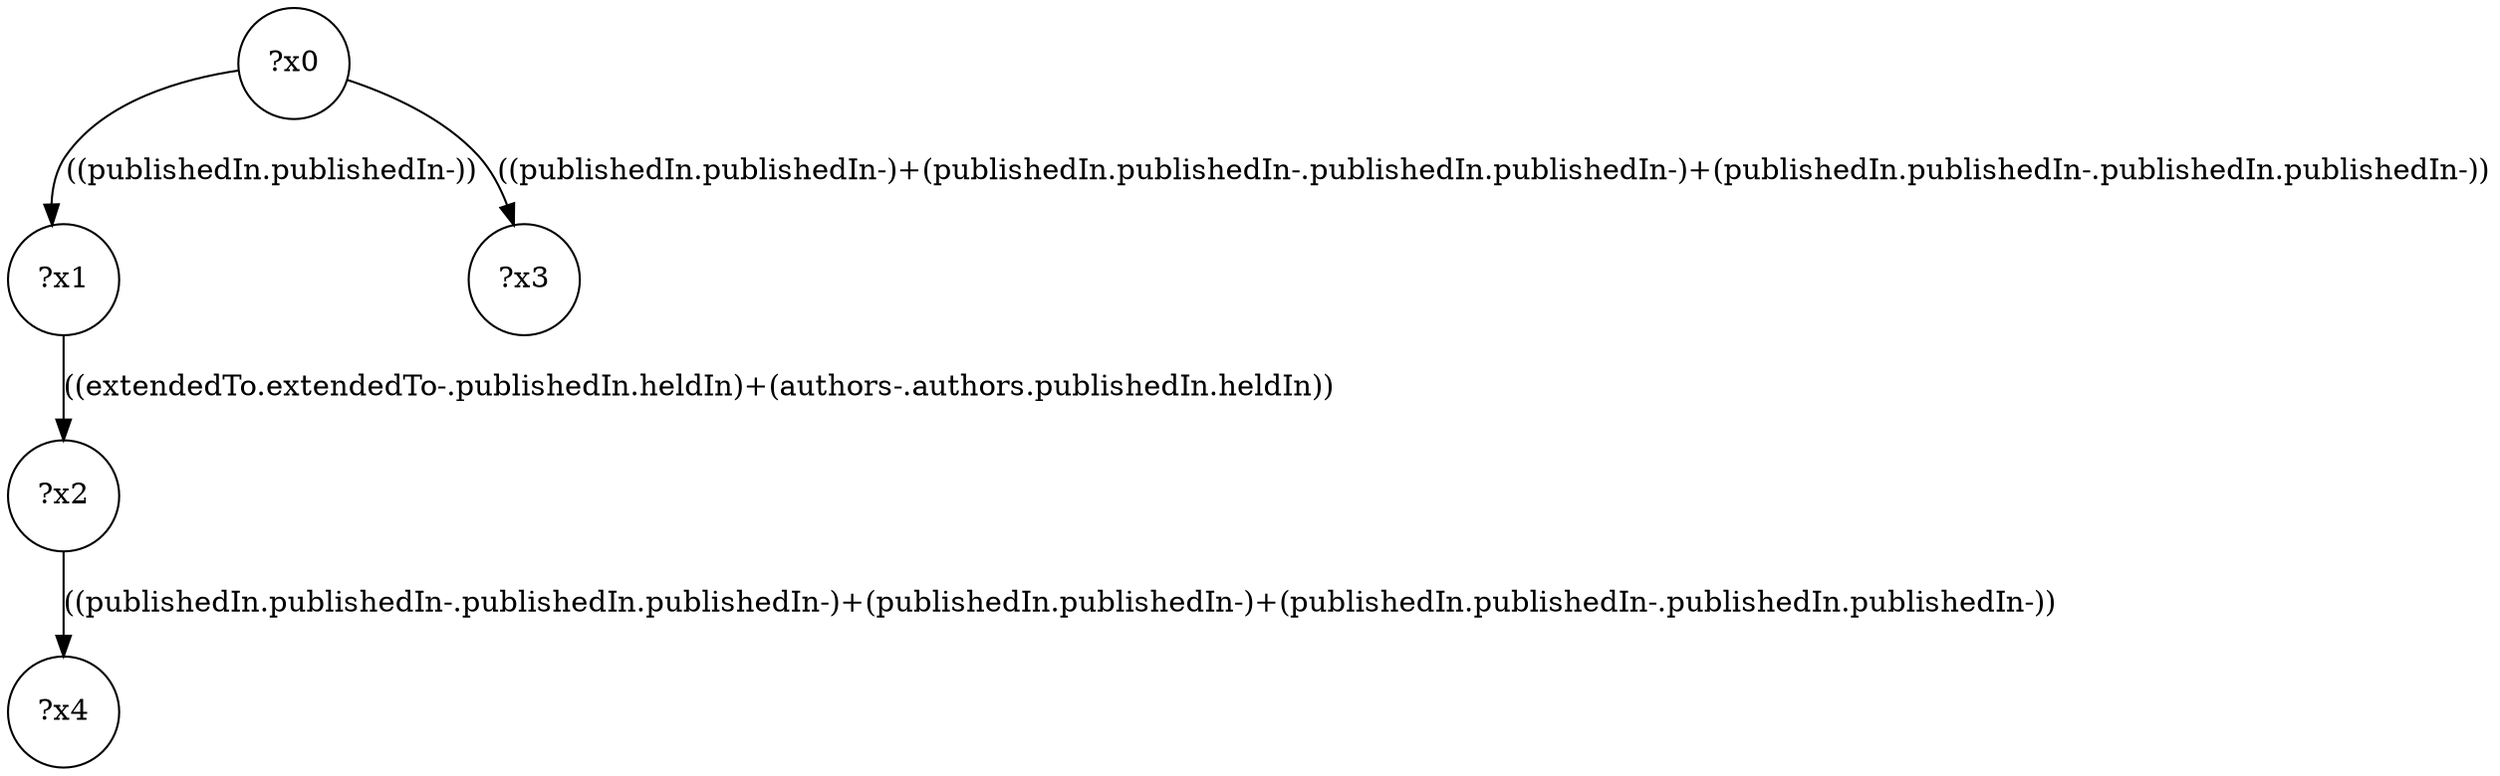digraph g {
	x0 [shape=circle, label="?x0"];
	x1 [shape=circle, label="?x1"];
	x0 -> x1 [label="((publishedIn.publishedIn-))"];
	x2 [shape=circle, label="?x2"];
	x1 -> x2 [label="((extendedTo.extendedTo-.publishedIn.heldIn)+(authors-.authors.publishedIn.heldIn))"];
	x3 [shape=circle, label="?x3"];
	x0 -> x3 [label="((publishedIn.publishedIn-)+(publishedIn.publishedIn-.publishedIn.publishedIn-)+(publishedIn.publishedIn-.publishedIn.publishedIn-))"];
	x4 [shape=circle, label="?x4"];
	x2 -> x4 [label="((publishedIn.publishedIn-.publishedIn.publishedIn-)+(publishedIn.publishedIn-)+(publishedIn.publishedIn-.publishedIn.publishedIn-))"];
}
